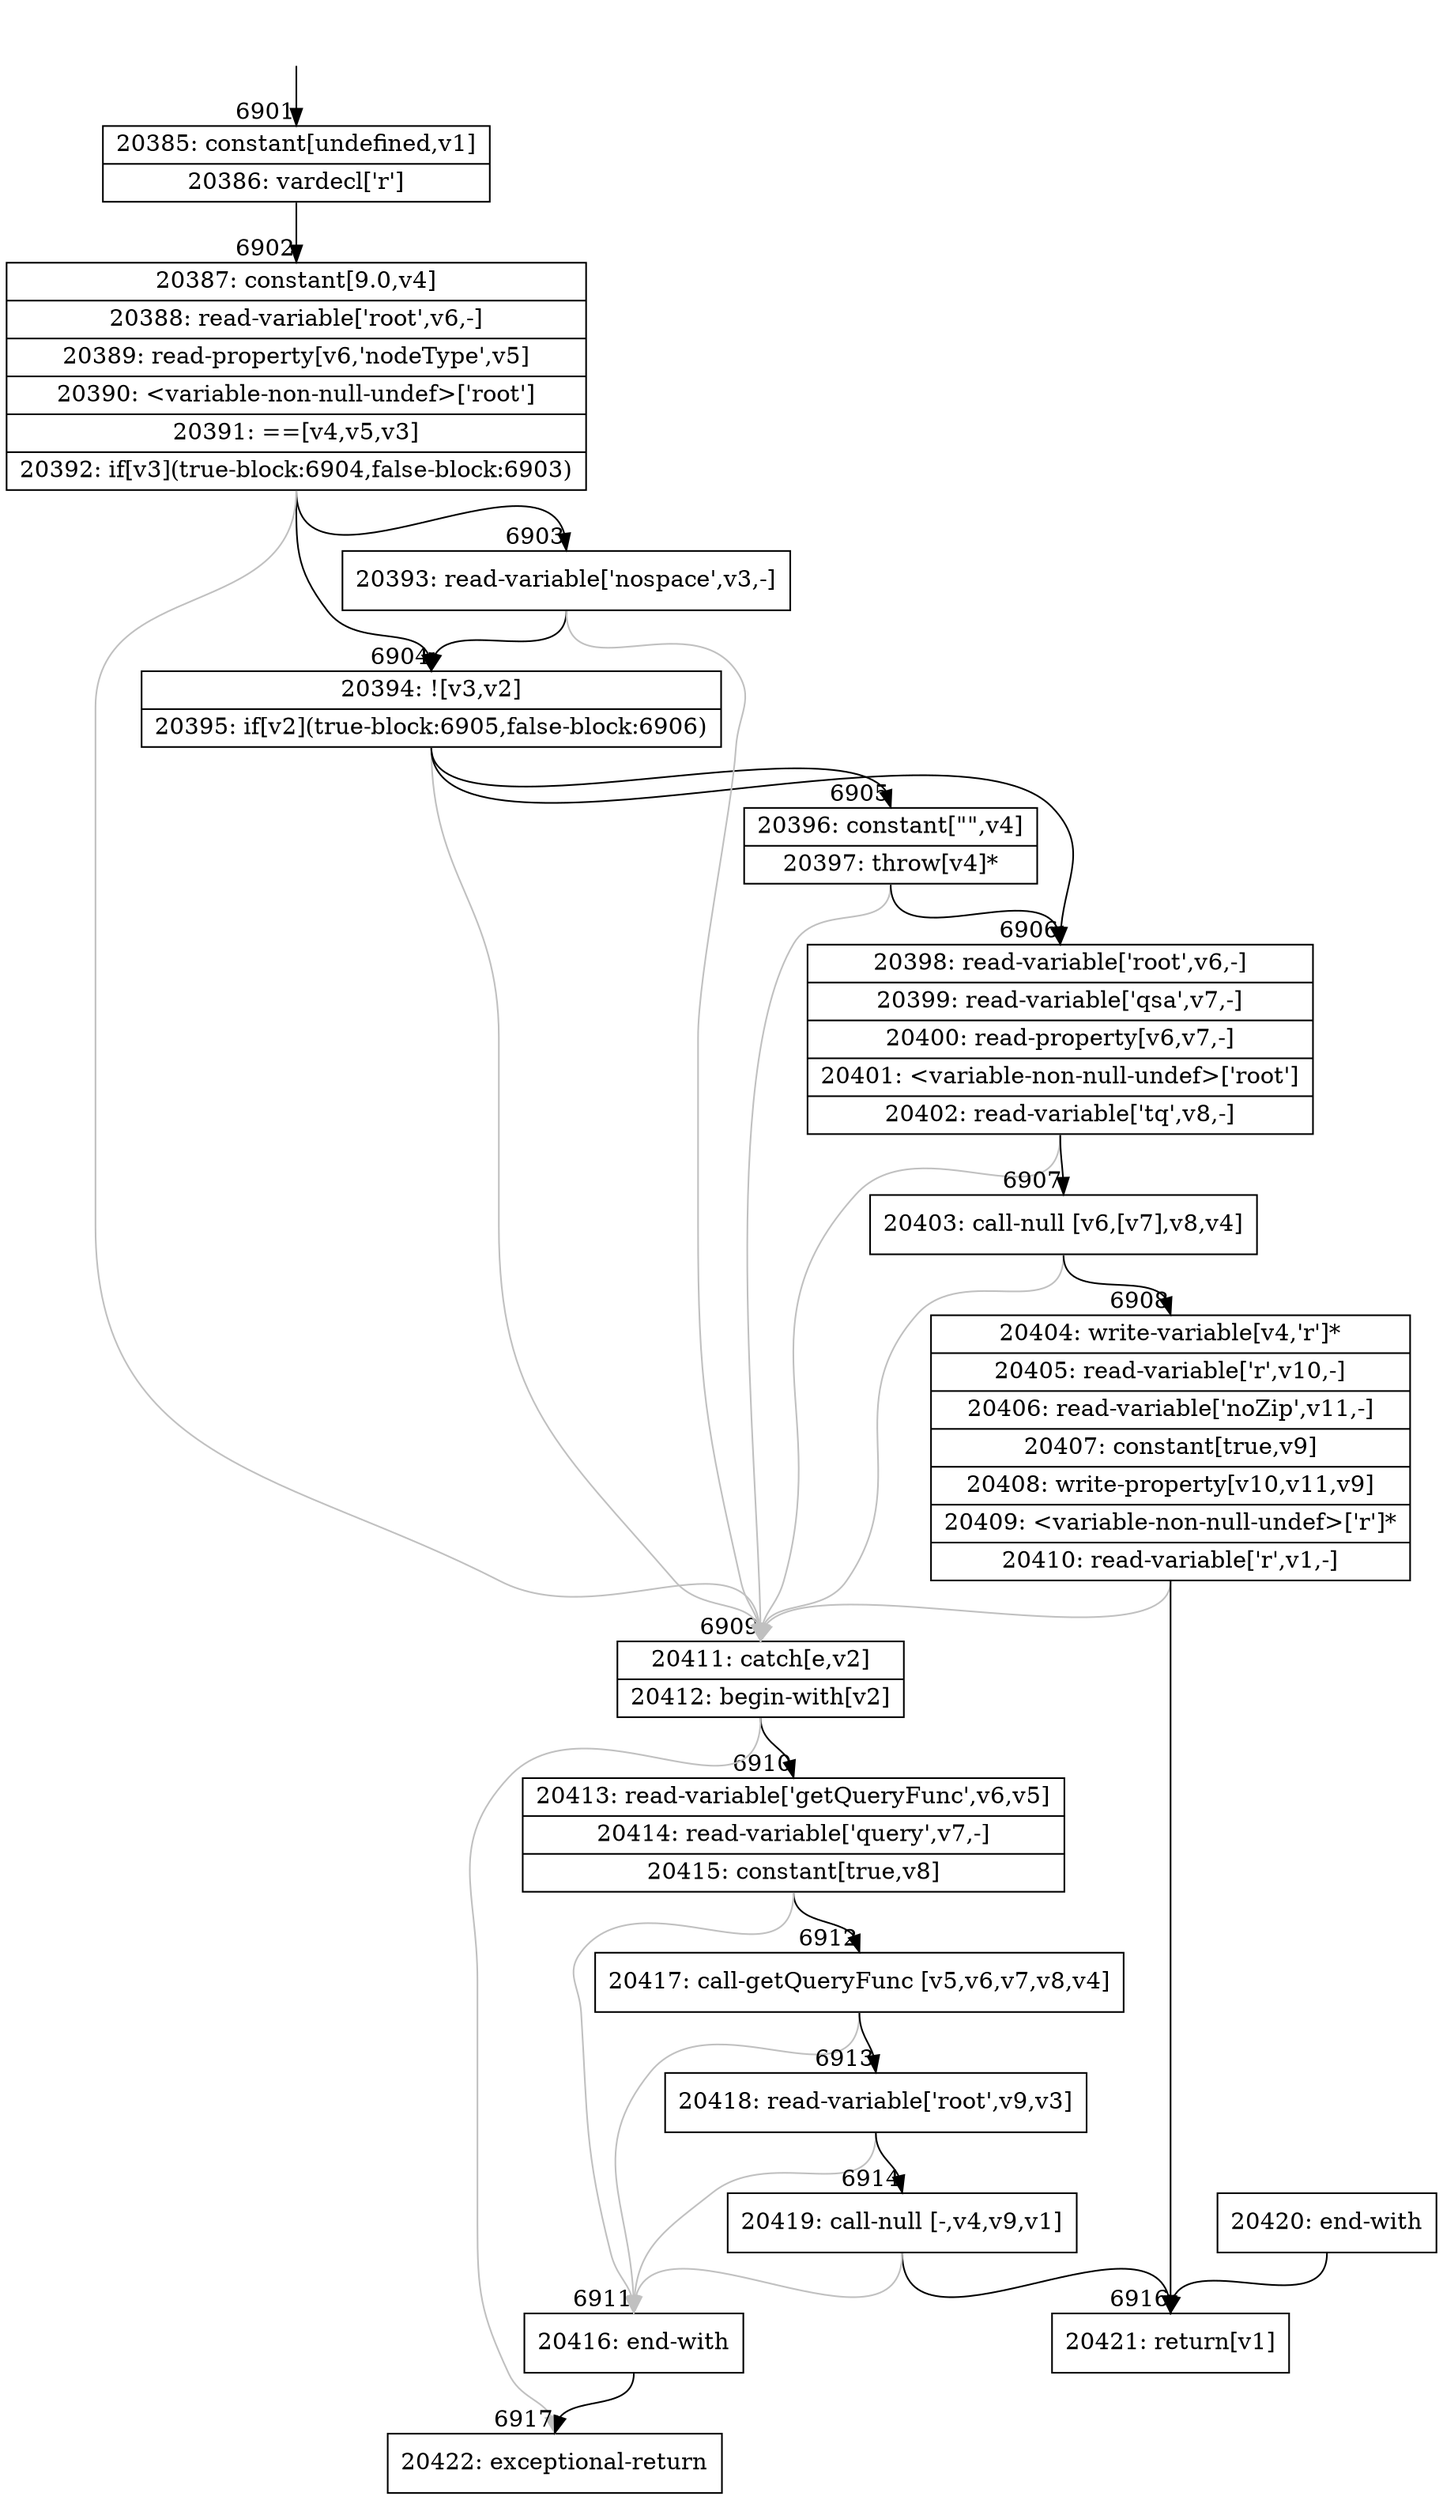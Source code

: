 digraph {
rankdir="TD"
BB_entry486[shape=none,label=""];
BB_entry486 -> BB6901 [tailport=s, headport=n, headlabel="    6901"]
BB6901 [shape=record label="{20385: constant[undefined,v1]|20386: vardecl['r']}" ] 
BB6901 -> BB6902 [tailport=s, headport=n, headlabel="      6902"]
BB6902 [shape=record label="{20387: constant[9.0,v4]|20388: read-variable['root',v6,-]|20389: read-property[v6,'nodeType',v5]|20390: \<variable-non-null-undef\>['root']|20391: ==[v4,v5,v3]|20392: if[v3](true-block:6904,false-block:6903)}" ] 
BB6902 -> BB6904 [tailport=s, headport=n, headlabel="      6904"]
BB6902 -> BB6903 [tailport=s, headport=n, headlabel="      6903"]
BB6902 -> BB6909 [tailport=s, headport=n, color=gray, headlabel="      6909"]
BB6903 [shape=record label="{20393: read-variable['nospace',v3,-]}" ] 
BB6903 -> BB6904 [tailport=s, headport=n]
BB6903 -> BB6909 [tailport=s, headport=n, color=gray]
BB6904 [shape=record label="{20394: ![v3,v2]|20395: if[v2](true-block:6905,false-block:6906)}" ] 
BB6904 -> BB6905 [tailport=s, headport=n, headlabel="      6905"]
BB6904 -> BB6906 [tailport=s, headport=n, headlabel="      6906"]
BB6904 -> BB6909 [tailport=s, headport=n, color=gray]
BB6905 [shape=record label="{20396: constant[\"\",v4]|20397: throw[v4]*}" ] 
BB6905 -> BB6906 [tailport=s, headport=n]
BB6905 -> BB6909 [tailport=s, headport=n, color=gray]
BB6906 [shape=record label="{20398: read-variable['root',v6,-]|20399: read-variable['qsa',v7,-]|20400: read-property[v6,v7,-]|20401: \<variable-non-null-undef\>['root']|20402: read-variable['tq',v8,-]}" ] 
BB6906 -> BB6907 [tailport=s, headport=n, headlabel="      6907"]
BB6906 -> BB6909 [tailport=s, headport=n, color=gray]
BB6907 [shape=record label="{20403: call-null [v6,[v7],v8,v4]}" ] 
BB6907 -> BB6908 [tailport=s, headport=n, headlabel="      6908"]
BB6907 -> BB6909 [tailport=s, headport=n, color=gray]
BB6908 [shape=record label="{20404: write-variable[v4,'r']*|20405: read-variable['r',v10,-]|20406: read-variable['noZip',v11,-]|20407: constant[true,v9]|20408: write-property[v10,v11,v9]|20409: \<variable-non-null-undef\>['r']*|20410: read-variable['r',v1,-]}" ] 
BB6908 -> BB6916 [tailport=s, headport=n, headlabel="      6916"]
BB6908 -> BB6909 [tailport=s, headport=n, color=gray]
BB6909 [shape=record label="{20411: catch[e,v2]|20412: begin-with[v2]}" ] 
BB6909 -> BB6910 [tailport=s, headport=n, headlabel="      6910"]
BB6909 -> BB6917 [tailport=s, headport=n, color=gray, headlabel="      6917"]
BB6910 [shape=record label="{20413: read-variable['getQueryFunc',v6,v5]|20414: read-variable['query',v7,-]|20415: constant[true,v8]}" ] 
BB6910 -> BB6912 [tailport=s, headport=n, headlabel="      6912"]
BB6910 -> BB6911 [tailport=s, headport=n, color=gray, headlabel="      6911"]
BB6911 [shape=record label="{20416: end-with}" ] 
BB6911 -> BB6917 [tailport=s, headport=n]
BB6912 [shape=record label="{20417: call-getQueryFunc [v5,v6,v7,v8,v4]}" ] 
BB6912 -> BB6913 [tailport=s, headport=n, headlabel="      6913"]
BB6912 -> BB6911 [tailport=s, headport=n, color=gray]
BB6913 [shape=record label="{20418: read-variable['root',v9,v3]}" ] 
BB6913 -> BB6914 [tailport=s, headport=n, headlabel="      6914"]
BB6913 -> BB6911 [tailport=s, headport=n, color=gray]
BB6914 [shape=record label="{20419: call-null [-,v4,v9,v1]}" ] 
BB6914 -> BB6916 [tailport=s, headport=n]
BB6914 -> BB6911 [tailport=s, headport=n, color=gray]
BB6915 [shape=record label="{20420: end-with}" ] 
BB6915 -> BB6916 [tailport=s, headport=n]
BB6916 [shape=record label="{20421: return[v1]}" ] 
BB6917 [shape=record label="{20422: exceptional-return}" ] 
//#$~ 9731
}
